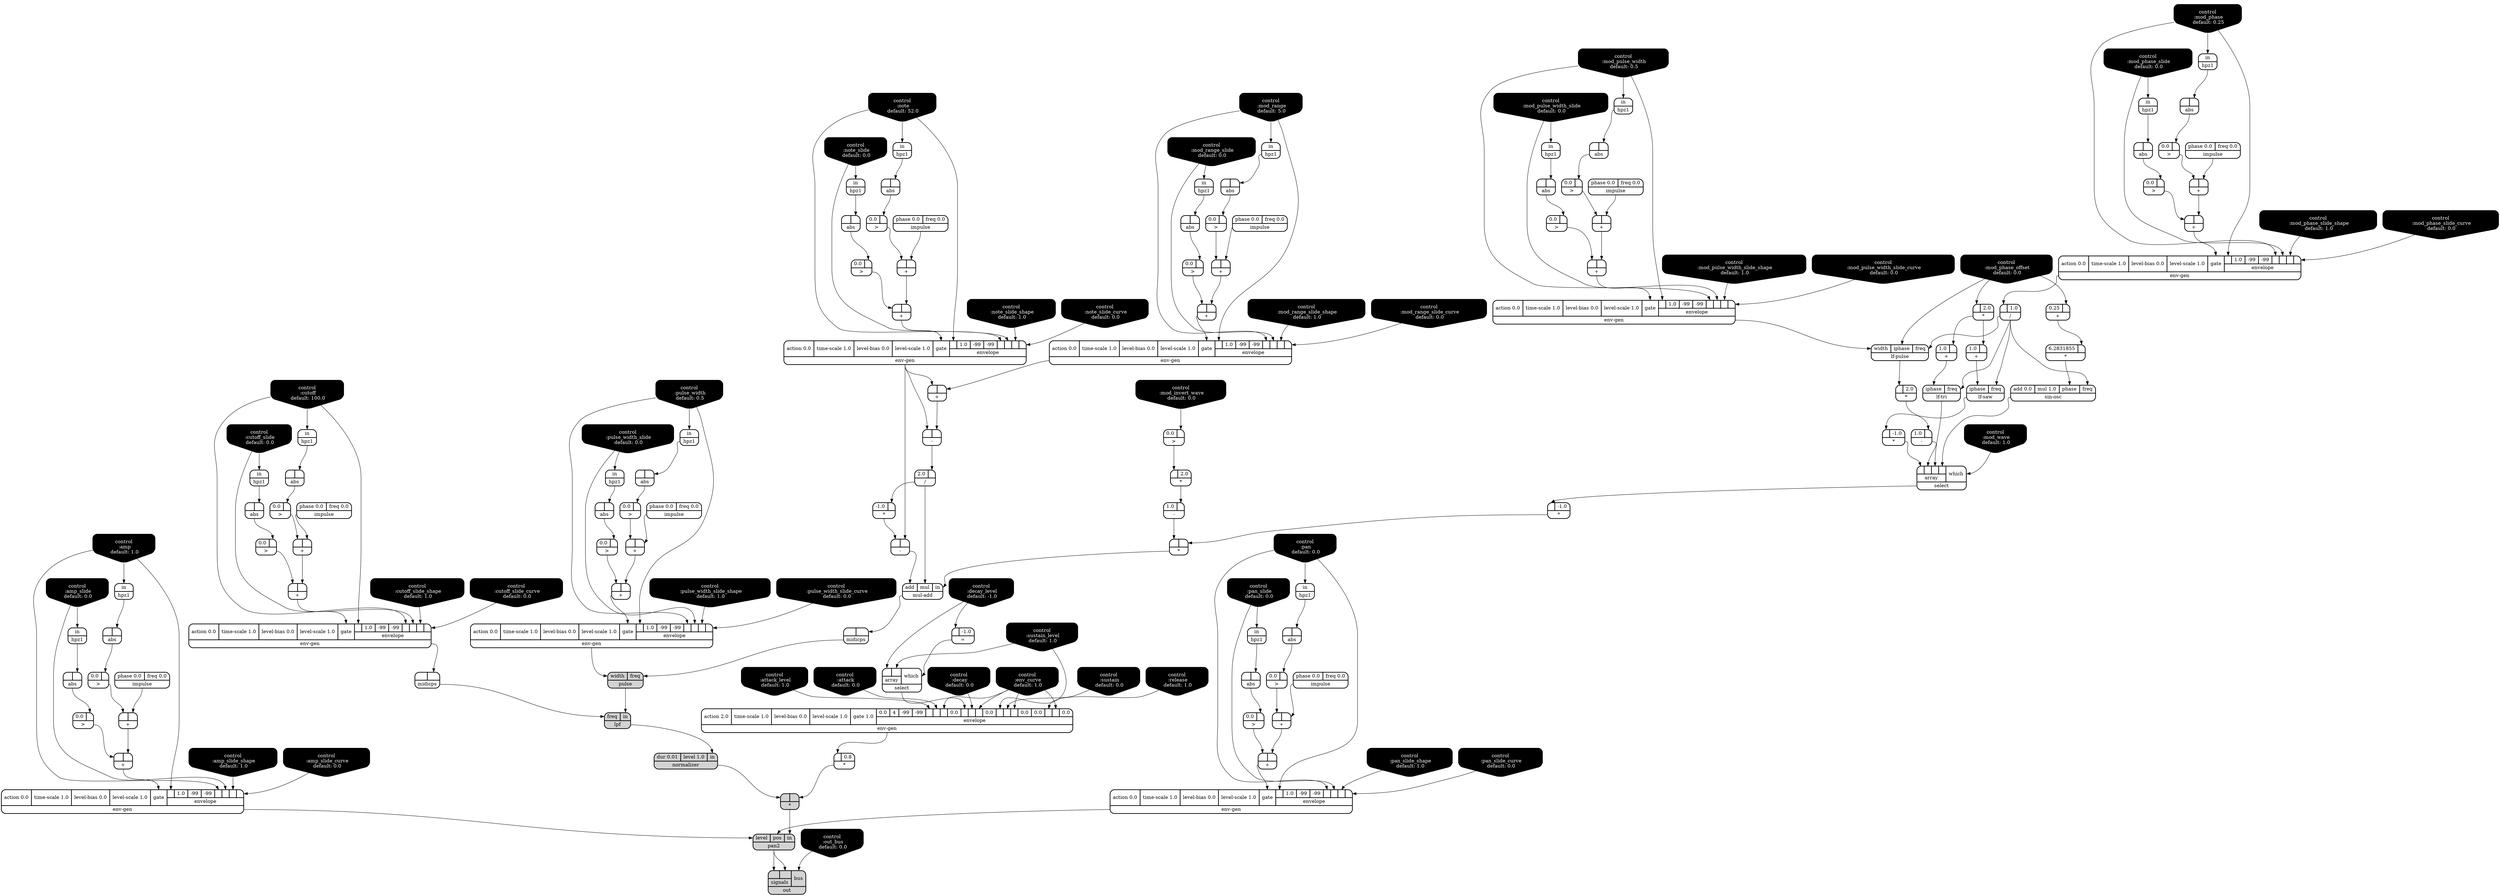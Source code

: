 digraph synthdef {
64 [label = "{{ <b> |<a> 0.8} |<__UG_NAME__>* }" style="bold, rounded" shape=record rankdir=LR];
86 [label = "{{ <b> |<a> 2.0} |<__UG_NAME__>* }" style="bold, rounded" shape=record rankdir=LR];
88 [label = "{{ <b> |<a> 2.0} |<__UG_NAME__>* }" style="bold, rounded" shape=record rankdir=LR];
91 [label = "{{ <b> |<a> -1.0} |<__UG_NAME__>* }" style="bold, rounded" shape=record rankdir=LR];
94 [label = "{{ <b> 6.2831855|<a> } |<__UG_NAME__>* }" style="bold, rounded" shape=record rankdir=LR];
97 [label = "{{ <b> |<a> -1.0} |<__UG_NAME__>* }" style="bold, rounded" shape=record rankdir=LR];
99 [label = "{{ <b> |<a> 2.0} |<__UG_NAME__>* }" style="bold, rounded" shape=record rankdir=LR];
101 [label = "{{ <b> |<a> } |<__UG_NAME__>* }" style="bold, rounded" shape=record rankdir=LR];
122 [label = "{{ <b> -1.0|<a> } |<__UG_NAME__>* }" style="bold, rounded" shape=record rankdir=LR];
148 [label = "{{ <b> |<a> } |<__UG_NAME__>* }" style="filled, bold, rounded"  shape=record rankdir=LR];
47 [label = "{{ <b> 0.25|<a> } |<__UG_NAME__>+ }" style="bold, rounded" shape=record rankdir=LR];
53 [label = "{{ <b> |<a> } |<__UG_NAME__>+ }" style="bold, rounded" shape=record rankdir=LR];
57 [label = "{{ <b> |<a> } |<__UG_NAME__>+ }" style="bold, rounded" shape=record rankdir=LR];
69 [label = "{{ <b> |<a> } |<__UG_NAME__>+ }" style="bold, rounded" shape=record rankdir=LR];
73 [label = "{{ <b> |<a> } |<__UG_NAME__>+ }" style="bold, rounded" shape=record rankdir=LR];
79 [label = "{{ <b> |<a> } |<__UG_NAME__>+ }" style="bold, rounded" shape=record rankdir=LR];
83 [label = "{{ <b> |<a> } |<__UG_NAME__>+ }" style="bold, rounded" shape=record rankdir=LR];
89 [label = "{{ <b> 1.0|<a> } |<__UG_NAME__>+ }" style="bold, rounded" shape=record rankdir=LR];
92 [label = "{{ <b> 1.0|<a> } |<__UG_NAME__>+ }" style="bold, rounded" shape=record rankdir=LR];
106 [label = "{{ <b> |<a> } |<__UG_NAME__>+ }" style="bold, rounded" shape=record rankdir=LR];
107 [label = "{{ <b> |<a> } |<__UG_NAME__>+ }" style="bold, rounded" shape=record rankdir=LR];
113 [label = "{{ <b> |<a> } |<__UG_NAME__>+ }" style="bold, rounded" shape=record rankdir=LR];
117 [label = "{{ <b> |<a> } |<__UG_NAME__>+ }" style="bold, rounded" shape=record rankdir=LR];
119 [label = "{{ <b> |<a> } |<__UG_NAME__>+ }" style="bold, rounded" shape=record rankdir=LR];
130 [label = "{{ <b> |<a> } |<__UG_NAME__>+ }" style="bold, rounded" shape=record rankdir=LR];
133 [label = "{{ <b> |<a> } |<__UG_NAME__>+ }" style="bold, rounded" shape=record rankdir=LR];
139 [label = "{{ <b> |<a> } |<__UG_NAME__>+ }" style="bold, rounded" shape=record rankdir=LR];
143 [label = "{{ <b> |<a> } |<__UG_NAME__>+ }" style="bold, rounded" shape=record rankdir=LR];
153 [label = "{{ <b> |<a> } |<__UG_NAME__>+ }" style="bold, rounded" shape=record rankdir=LR];
157 [label = "{{ <b> |<a> } |<__UG_NAME__>+ }" style="bold, rounded" shape=record rankdir=LR];
87 [label = "{{ <b> 1.0|<a> } |<__UG_NAME__>- }" style="bold, rounded" shape=record rankdir=LR];
100 [label = "{{ <b> 1.0|<a> } |<__UG_NAME__>- }" style="bold, rounded" shape=record rankdir=LR];
120 [label = "{{ <b> |<a> } |<__UG_NAME__>- }" style="bold, rounded" shape=record rankdir=LR];
123 [label = "{{ <b> |<a> } |<__UG_NAME__>- }" style="bold, rounded" shape=record rankdir=LR];
75 [label = "{{ <b> |<a> 1.0} |<__UG_NAME__>/ }" style="bold, rounded" shape=record rankdir=LR];
121 [label = "{{ <b> 2.0|<a> } |<__UG_NAME__>/ }" style="bold, rounded" shape=record rankdir=LR];
61 [label = "{{ <b> |<a> -1.0} |<__UG_NAME__>= }" style="bold, rounded" shape=record rankdir=LR];
46 [label = "{{ <b> 0.0|<a> } |<__UG_NAME__>\> }" style="bold, rounded" shape=record rankdir=LR];
52 [label = "{{ <b> 0.0|<a> } |<__UG_NAME__>\> }" style="bold, rounded" shape=record rankdir=LR];
56 [label = "{{ <b> 0.0|<a> } |<__UG_NAME__>\> }" style="bold, rounded" shape=record rankdir=LR];
68 [label = "{{ <b> 0.0|<a> } |<__UG_NAME__>\> }" style="bold, rounded" shape=record rankdir=LR];
72 [label = "{{ <b> 0.0|<a> } |<__UG_NAME__>\> }" style="bold, rounded" shape=record rankdir=LR];
78 [label = "{{ <b> 0.0|<a> } |<__UG_NAME__>\> }" style="bold, rounded" shape=record rankdir=LR];
82 [label = "{{ <b> 0.0|<a> } |<__UG_NAME__>\> }" style="bold, rounded" shape=record rankdir=LR];
98 [label = "{{ <b> 0.0|<a> } |<__UG_NAME__>\> }" style="bold, rounded" shape=record rankdir=LR];
105 [label = "{{ <b> 0.0|<a> } |<__UG_NAME__>\> }" style="bold, rounded" shape=record rankdir=LR];
112 [label = "{{ <b> 0.0|<a> } |<__UG_NAME__>\> }" style="bold, rounded" shape=record rankdir=LR];
116 [label = "{{ <b> 0.0|<a> } |<__UG_NAME__>\> }" style="bold, rounded" shape=record rankdir=LR];
129 [label = "{{ <b> 0.0|<a> } |<__UG_NAME__>\> }" style="bold, rounded" shape=record rankdir=LR];
132 [label = "{{ <b> 0.0|<a> } |<__UG_NAME__>\> }" style="bold, rounded" shape=record rankdir=LR];
138 [label = "{{ <b> 0.0|<a> } |<__UG_NAME__>\> }" style="bold, rounded" shape=record rankdir=LR];
142 [label = "{{ <b> 0.0|<a> } |<__UG_NAME__>\> }" style="bold, rounded" shape=record rankdir=LR];
152 [label = "{{ <b> 0.0|<a> } |<__UG_NAME__>\> }" style="bold, rounded" shape=record rankdir=LR];
156 [label = "{{ <b> 0.0|<a> } |<__UG_NAME__>\> }" style="bold, rounded" shape=record rankdir=LR];
45 [label = "{{ <b> |<a> } |<__UG_NAME__>abs }" style="bold, rounded" shape=record rankdir=LR];
51 [label = "{{ <b> |<a> } |<__UG_NAME__>abs }" style="bold, rounded" shape=record rankdir=LR];
55 [label = "{{ <b> |<a> } |<__UG_NAME__>abs }" style="bold, rounded" shape=record rankdir=LR];
67 [label = "{{ <b> |<a> } |<__UG_NAME__>abs }" style="bold, rounded" shape=record rankdir=LR];
71 [label = "{{ <b> |<a> } |<__UG_NAME__>abs }" style="bold, rounded" shape=record rankdir=LR];
77 [label = "{{ <b> |<a> } |<__UG_NAME__>abs }" style="bold, rounded" shape=record rankdir=LR];
81 [label = "{{ <b> |<a> } |<__UG_NAME__>abs }" style="bold, rounded" shape=record rankdir=LR];
104 [label = "{{ <b> |<a> } |<__UG_NAME__>abs }" style="bold, rounded" shape=record rankdir=LR];
111 [label = "{{ <b> |<a> } |<__UG_NAME__>abs }" style="bold, rounded" shape=record rankdir=LR];
115 [label = "{{ <b> |<a> } |<__UG_NAME__>abs }" style="bold, rounded" shape=record rankdir=LR];
127 [label = "{{ <b> |<a> } |<__UG_NAME__>abs }" style="bold, rounded" shape=record rankdir=LR];
131 [label = "{{ <b> |<a> } |<__UG_NAME__>abs }" style="bold, rounded" shape=record rankdir=LR];
137 [label = "{{ <b> |<a> } |<__UG_NAME__>abs }" style="bold, rounded" shape=record rankdir=LR];
141 [label = "{{ <b> |<a> } |<__UG_NAME__>abs }" style="bold, rounded" shape=record rankdir=LR];
151 [label = "{{ <b> |<a> } |<__UG_NAME__>abs }" style="bold, rounded" shape=record rankdir=LR];
155 [label = "{{ <b> |<a> } |<__UG_NAME__>abs }" style="bold, rounded" shape=record rankdir=LR];
0 [label = "control
 :note
 default: 52.0" shape=invhouse style="rounded, filled, bold" fillcolor=black fontcolor=white ]; 
1 [label = "control
 :note_slide
 default: 0.0" shape=invhouse style="rounded, filled, bold" fillcolor=black fontcolor=white ]; 
2 [label = "control
 :note_slide_shape
 default: 1.0" shape=invhouse style="rounded, filled, bold" fillcolor=black fontcolor=white ]; 
3 [label = "control
 :note_slide_curve
 default: 0.0" shape=invhouse style="rounded, filled, bold" fillcolor=black fontcolor=white ]; 
4 [label = "control
 :amp
 default: 1.0" shape=invhouse style="rounded, filled, bold" fillcolor=black fontcolor=white ]; 
5 [label = "control
 :amp_slide
 default: 0.0" shape=invhouse style="rounded, filled, bold" fillcolor=black fontcolor=white ]; 
6 [label = "control
 :amp_slide_shape
 default: 1.0" shape=invhouse style="rounded, filled, bold" fillcolor=black fontcolor=white ]; 
7 [label = "control
 :amp_slide_curve
 default: 0.0" shape=invhouse style="rounded, filled, bold" fillcolor=black fontcolor=white ]; 
8 [label = "control
 :pan
 default: 0.0" shape=invhouse style="rounded, filled, bold" fillcolor=black fontcolor=white ]; 
9 [label = "control
 :pan_slide
 default: 0.0" shape=invhouse style="rounded, filled, bold" fillcolor=black fontcolor=white ]; 
10 [label = "control
 :pan_slide_shape
 default: 1.0" shape=invhouse style="rounded, filled, bold" fillcolor=black fontcolor=white ]; 
11 [label = "control
 :pan_slide_curve
 default: 0.0" shape=invhouse style="rounded, filled, bold" fillcolor=black fontcolor=white ]; 
12 [label = "control
 :attack
 default: 0.0" shape=invhouse style="rounded, filled, bold" fillcolor=black fontcolor=white ]; 
13 [label = "control
 :decay
 default: 0.0" shape=invhouse style="rounded, filled, bold" fillcolor=black fontcolor=white ]; 
14 [label = "control
 :sustain
 default: 0.0" shape=invhouse style="rounded, filled, bold" fillcolor=black fontcolor=white ]; 
15 [label = "control
 :release
 default: 1.0" shape=invhouse style="rounded, filled, bold" fillcolor=black fontcolor=white ]; 
16 [label = "control
 :attack_level
 default: 1.0" shape=invhouse style="rounded, filled, bold" fillcolor=black fontcolor=white ]; 
17 [label = "control
 :decay_level
 default: -1.0" shape=invhouse style="rounded, filled, bold" fillcolor=black fontcolor=white ]; 
18 [label = "control
 :sustain_level
 default: 1.0" shape=invhouse style="rounded, filled, bold" fillcolor=black fontcolor=white ]; 
19 [label = "control
 :env_curve
 default: 1.0" shape=invhouse style="rounded, filled, bold" fillcolor=black fontcolor=white ]; 
20 [label = "control
 :cutoff
 default: 100.0" shape=invhouse style="rounded, filled, bold" fillcolor=black fontcolor=white ]; 
21 [label = "control
 :cutoff_slide
 default: 0.0" shape=invhouse style="rounded, filled, bold" fillcolor=black fontcolor=white ]; 
22 [label = "control
 :cutoff_slide_shape
 default: 1.0" shape=invhouse style="rounded, filled, bold" fillcolor=black fontcolor=white ]; 
23 [label = "control
 :cutoff_slide_curve
 default: 0.0" shape=invhouse style="rounded, filled, bold" fillcolor=black fontcolor=white ]; 
24 [label = "control
 :mod_phase
 default: 0.25" shape=invhouse style="rounded, filled, bold" fillcolor=black fontcolor=white ]; 
25 [label = "control
 :mod_phase_slide
 default: 0.0" shape=invhouse style="rounded, filled, bold" fillcolor=black fontcolor=white ]; 
26 [label = "control
 :mod_phase_slide_shape
 default: 1.0" shape=invhouse style="rounded, filled, bold" fillcolor=black fontcolor=white ]; 
27 [label = "control
 :mod_phase_slide_curve
 default: 0.0" shape=invhouse style="rounded, filled, bold" fillcolor=black fontcolor=white ]; 
28 [label = "control
 :mod_range
 default: 5.0" shape=invhouse style="rounded, filled, bold" fillcolor=black fontcolor=white ]; 
29 [label = "control
 :mod_range_slide
 default: 0.0" shape=invhouse style="rounded, filled, bold" fillcolor=black fontcolor=white ]; 
30 [label = "control
 :mod_range_slide_shape
 default: 1.0" shape=invhouse style="rounded, filled, bold" fillcolor=black fontcolor=white ]; 
31 [label = "control
 :mod_range_slide_curve
 default: 0.0" shape=invhouse style="rounded, filled, bold" fillcolor=black fontcolor=white ]; 
32 [label = "control
 :mod_pulse_width
 default: 0.5" shape=invhouse style="rounded, filled, bold" fillcolor=black fontcolor=white ]; 
33 [label = "control
 :mod_pulse_width_slide
 default: 0.0" shape=invhouse style="rounded, filled, bold" fillcolor=black fontcolor=white ]; 
34 [label = "control
 :mod_pulse_width_slide_shape
 default: 1.0" shape=invhouse style="rounded, filled, bold" fillcolor=black fontcolor=white ]; 
35 [label = "control
 :mod_pulse_width_slide_curve
 default: 0.0" shape=invhouse style="rounded, filled, bold" fillcolor=black fontcolor=white ]; 
36 [label = "control
 :mod_phase_offset
 default: 0.0" shape=invhouse style="rounded, filled, bold" fillcolor=black fontcolor=white ]; 
37 [label = "control
 :mod_wave
 default: 1.0" shape=invhouse style="rounded, filled, bold" fillcolor=black fontcolor=white ]; 
38 [label = "control
 :mod_invert_wave
 default: 0.0" shape=invhouse style="rounded, filled, bold" fillcolor=black fontcolor=white ]; 
39 [label = "control
 :pulse_width
 default: 0.5" shape=invhouse style="rounded, filled, bold" fillcolor=black fontcolor=white ]; 
40 [label = "control
 :pulse_width_slide
 default: 0.0" shape=invhouse style="rounded, filled, bold" fillcolor=black fontcolor=white ]; 
41 [label = "control
 :pulse_width_slide_shape
 default: 1.0" shape=invhouse style="rounded, filled, bold" fillcolor=black fontcolor=white ]; 
42 [label = "control
 :pulse_width_slide_curve
 default: 0.0" shape=invhouse style="rounded, filled, bold" fillcolor=black fontcolor=white ]; 
43 [label = "control
 :out_bus
 default: 0.0" shape=invhouse style="rounded, filled, bold" fillcolor=black fontcolor=white ]; 
58 [label = "{{ <action> action 0.0|<time____scale> time-scale 1.0|<level____bias> level-bias 0.0|<level____scale> level-scale 1.0|<gate> gate|{{<envelope___control___0>|1.0|-99|-99|<envelope___control___4>|<envelope___control___5>|<envelope___control___6>|<envelope___control___7>}|envelope}} |<__UG_NAME__>env-gen }" style="bold, rounded" shape=record rankdir=LR];
63 [label = "{{ <action> action 2.0|<time____scale> time-scale 1.0|<level____bias> level-bias 0.0|<level____scale> level-scale 1.0|<gate> gate 1.0|{{0.0|4|-99|-99|<envelope___control___4>|<envelope___control___5>|<envelope___control___6>|0.0|<envelope___select___8>|<envelope___control___9>|<envelope___control___10>|0.0|<envelope___control___12>|<envelope___control___13>|<envelope___control___14>|0.0|0.0|<envelope___control___17>|<envelope___control___18>|0.0}|envelope}} |<__UG_NAME__>env-gen }" style="bold, rounded" shape=record rankdir=LR];
74 [label = "{{ <action> action 0.0|<time____scale> time-scale 1.0|<level____bias> level-bias 0.0|<level____scale> level-scale 1.0|<gate> gate|{{<envelope___control___0>|1.0|-99|-99|<envelope___control___4>|<envelope___control___5>|<envelope___control___6>|<envelope___control___7>}|envelope}} |<__UG_NAME__>env-gen }" style="bold, rounded" shape=record rankdir=LR];
84 [label = "{{ <action> action 0.0|<time____scale> time-scale 1.0|<level____bias> level-bias 0.0|<level____scale> level-scale 1.0|<gate> gate|{{<envelope___control___0>|1.0|-99|-99|<envelope___control___4>|<envelope___control___5>|<envelope___control___6>|<envelope___control___7>}|envelope}} |<__UG_NAME__>env-gen }" style="bold, rounded" shape=record rankdir=LR];
108 [label = "{{ <action> action 0.0|<time____scale> time-scale 1.0|<level____bias> level-bias 0.0|<level____scale> level-scale 1.0|<gate> gate|{{<envelope___control___0>|1.0|-99|-99|<envelope___control___4>|<envelope___control___5>|<envelope___control___6>|<envelope___control___7>}|envelope}} |<__UG_NAME__>env-gen }" style="bold, rounded" shape=record rankdir=LR];
118 [label = "{{ <action> action 0.0|<time____scale> time-scale 1.0|<level____bias> level-bias 0.0|<level____scale> level-scale 1.0|<gate> gate|{{<envelope___control___0>|1.0|-99|-99|<envelope___control___4>|<envelope___control___5>|<envelope___control___6>|<envelope___control___7>}|envelope}} |<__UG_NAME__>env-gen }" style="bold, rounded" shape=record rankdir=LR];
134 [label = "{{ <action> action 0.0|<time____scale> time-scale 1.0|<level____bias> level-bias 0.0|<level____scale> level-scale 1.0|<gate> gate|{{<envelope___control___0>|1.0|-99|-99|<envelope___control___4>|<envelope___control___5>|<envelope___control___6>|<envelope___control___7>}|envelope}} |<__UG_NAME__>env-gen }" style="bold, rounded" shape=record rankdir=LR];
144 [label = "{{ <action> action 0.0|<time____scale> time-scale 1.0|<level____bias> level-bias 0.0|<level____scale> level-scale 1.0|<gate> gate|{{<envelope___control___0>|1.0|-99|-99|<envelope___control___4>|<envelope___control___5>|<envelope___control___6>|<envelope___control___7>}|envelope}} |<__UG_NAME__>env-gen }" style="bold, rounded" shape=record rankdir=LR];
158 [label = "{{ <action> action 0.0|<time____scale> time-scale 1.0|<level____bias> level-bias 0.0|<level____scale> level-scale 1.0|<gate> gate|{{<envelope___control___0>|1.0|-99|-99|<envelope___control___4>|<envelope___control___5>|<envelope___control___6>|<envelope___control___7>}|envelope}} |<__UG_NAME__>env-gen }" style="bold, rounded" shape=record rankdir=LR];
44 [label = "{{ <in> in} |<__UG_NAME__>hpz1 }" style="bold, rounded" shape=record rankdir=LR];
48 [label = "{{ <in> in} |<__UG_NAME__>hpz1 }" style="bold, rounded" shape=record rankdir=LR];
49 [label = "{{ <in> in} |<__UG_NAME__>hpz1 }" style="bold, rounded" shape=record rankdir=LR];
54 [label = "{{ <in> in} |<__UG_NAME__>hpz1 }" style="bold, rounded" shape=record rankdir=LR];
66 [label = "{{ <in> in} |<__UG_NAME__>hpz1 }" style="bold, rounded" shape=record rankdir=LR];
70 [label = "{{ <in> in} |<__UG_NAME__>hpz1 }" style="bold, rounded" shape=record rankdir=LR];
76 [label = "{{ <in> in} |<__UG_NAME__>hpz1 }" style="bold, rounded" shape=record rankdir=LR];
80 [label = "{{ <in> in} |<__UG_NAME__>hpz1 }" style="bold, rounded" shape=record rankdir=LR];
103 [label = "{{ <in> in} |<__UG_NAME__>hpz1 }" style="bold, rounded" shape=record rankdir=LR];
110 [label = "{{ <in> in} |<__UG_NAME__>hpz1 }" style="bold, rounded" shape=record rankdir=LR];
114 [label = "{{ <in> in} |<__UG_NAME__>hpz1 }" style="bold, rounded" shape=record rankdir=LR];
126 [label = "{{ <in> in} |<__UG_NAME__>hpz1 }" style="bold, rounded" shape=record rankdir=LR];
136 [label = "{{ <in> in} |<__UG_NAME__>hpz1 }" style="bold, rounded" shape=record rankdir=LR];
140 [label = "{{ <in> in} |<__UG_NAME__>hpz1 }" style="bold, rounded" shape=record rankdir=LR];
150 [label = "{{ <in> in} |<__UG_NAME__>hpz1 }" style="bold, rounded" shape=record rankdir=LR];
154 [label = "{{ <in> in} |<__UG_NAME__>hpz1 }" style="bold, rounded" shape=record rankdir=LR];
50 [label = "{{ <phase> phase 0.0|<freq> freq 0.0} |<__UG_NAME__>impulse }" style="bold, rounded" shape=record rankdir=LR];
59 [label = "{{ <phase> phase 0.0|<freq> freq 0.0} |<__UG_NAME__>impulse }" style="bold, rounded" shape=record rankdir=LR];
60 [label = "{{ <phase> phase 0.0|<freq> freq 0.0} |<__UG_NAME__>impulse }" style="bold, rounded" shape=record rankdir=LR];
65 [label = "{{ <phase> phase 0.0|<freq> freq 0.0} |<__UG_NAME__>impulse }" style="bold, rounded" shape=record rankdir=LR];
102 [label = "{{ <phase> phase 0.0|<freq> freq 0.0} |<__UG_NAME__>impulse }" style="bold, rounded" shape=record rankdir=LR];
109 [label = "{{ <phase> phase 0.0|<freq> freq 0.0} |<__UG_NAME__>impulse }" style="bold, rounded" shape=record rankdir=LR];
128 [label = "{{ <phase> phase 0.0|<freq> freq 0.0} |<__UG_NAME__>impulse }" style="bold, rounded" shape=record rankdir=LR];
149 [label = "{{ <phase> phase 0.0|<freq> freq 0.0} |<__UG_NAME__>impulse }" style="bold, rounded" shape=record rankdir=LR];
85 [label = "{{ <width> width|<iphase> iphase|<freq> freq} |<__UG_NAME__>lf-pulse }" style="bold, rounded" shape=record rankdir=LR];
90 [label = "{{ <iphase> iphase|<freq> freq} |<__UG_NAME__>lf-saw }" style="bold, rounded" shape=record rankdir=LR];
93 [label = "{{ <iphase> iphase|<freq> freq} |<__UG_NAME__>lf-tri }" style="bold, rounded" shape=record rankdir=LR];
146 [label = "{{ <freq> freq|<in> in} |<__UG_NAME__>lpf }" style="filled, bold, rounded"  shape=record rankdir=LR];
125 [label = "{{ <b> |<a> } |<__UG_NAME__>midicps }" style="bold, rounded" shape=record rankdir=LR];
135 [label = "{{ <b> |<a> } |<__UG_NAME__>midicps }" style="bold, rounded" shape=record rankdir=LR];
124 [label = "{{ <add> add|<mul> mul|<in> in} |<__UG_NAME__>mul-add }" style="bold, rounded" shape=record rankdir=LR];
147 [label = "{{ <dur> dur 0.01|<level> level 1.0|<in> in} |<__UG_NAME__>normalizer }" style="filled, bold, rounded"  shape=record rankdir=LR];
160 [label = "{{ {{<signals___pan2___0>|<signals___pan2___1>}|signals}|<bus> bus} |<__UG_NAME__>out }" style="filled, bold, rounded"  shape=record rankdir=LR];
159 [label = "{{ <level> level|<pos> pos|<in> in} |<__UG_NAME__>pan2 }" style="filled, bold, rounded"  shape=record rankdir=LR];
145 [label = "{{ <width> width|<freq> freq} |<__UG_NAME__>pulse }" style="filled, bold, rounded"  shape=record rankdir=LR];
62 [label = "{{ {{<array___control___0>|<array___control___1>}|array}|<which> which} |<__UG_NAME__>select }" style="bold, rounded" shape=record rankdir=LR];
96 [label = "{{ {{<array___binary____op____u____gen___0>|<array___binary____op____u____gen___1>|<array___lf____tri___2>|<array___sin____osc___3>}|array}|<which> which} |<__UG_NAME__>select }" style="bold, rounded" shape=record rankdir=LR];
95 [label = "{{ <add> add 0.0|<mul> mul 1.0|<phase> phase|<freq> freq} |<__UG_NAME__>sin-osc }" style="bold, rounded" shape=record rankdir=LR];

63:__UG_NAME__ -> 64:b ;
85:__UG_NAME__ -> 86:b ;
36:__UG_NAME__ -> 88:b ;
90:__UG_NAME__ -> 91:b ;
47:__UG_NAME__ -> 94:a ;
96:__UG_NAME__ -> 97:b ;
98:__UG_NAME__ -> 99:b ;
97:__UG_NAME__ -> 101:a ;
100:__UG_NAME__ -> 101:b ;
121:__UG_NAME__ -> 122:a ;
64:__UG_NAME__ -> 148:a ;
147:__UG_NAME__ -> 148:b ;
36:__UG_NAME__ -> 47:a ;
50:__UG_NAME__ -> 53:a ;
52:__UG_NAME__ -> 53:b ;
53:__UG_NAME__ -> 57:a ;
56:__UG_NAME__ -> 57:b ;
65:__UG_NAME__ -> 69:a ;
68:__UG_NAME__ -> 69:b ;
69:__UG_NAME__ -> 73:a ;
72:__UG_NAME__ -> 73:b ;
59:__UG_NAME__ -> 79:a ;
78:__UG_NAME__ -> 79:b ;
79:__UG_NAME__ -> 83:a ;
82:__UG_NAME__ -> 83:b ;
88:__UG_NAME__ -> 89:a ;
88:__UG_NAME__ -> 92:a ;
102:__UG_NAME__ -> 106:a ;
105:__UG_NAME__ -> 106:b ;
106:__UG_NAME__ -> 107:a ;
46:__UG_NAME__ -> 107:b ;
109:__UG_NAME__ -> 113:a ;
112:__UG_NAME__ -> 113:b ;
113:__UG_NAME__ -> 117:a ;
116:__UG_NAME__ -> 117:b ;
108:__UG_NAME__ -> 119:a ;
118:__UG_NAME__ -> 119:b ;
128:__UG_NAME__ -> 130:a ;
129:__UG_NAME__ -> 130:b ;
130:__UG_NAME__ -> 133:a ;
132:__UG_NAME__ -> 133:b ;
60:__UG_NAME__ -> 139:a ;
138:__UG_NAME__ -> 139:b ;
139:__UG_NAME__ -> 143:a ;
142:__UG_NAME__ -> 143:b ;
149:__UG_NAME__ -> 153:a ;
152:__UG_NAME__ -> 153:b ;
153:__UG_NAME__ -> 157:a ;
156:__UG_NAME__ -> 157:b ;
86:__UG_NAME__ -> 87:a ;
99:__UG_NAME__ -> 100:a ;
119:__UG_NAME__ -> 120:a ;
118:__UG_NAME__ -> 120:b ;
118:__UG_NAME__ -> 123:a ;
122:__UG_NAME__ -> 123:b ;
74:__UG_NAME__ -> 75:b ;
120:__UG_NAME__ -> 121:a ;
17:__UG_NAME__ -> 61:b ;
45:__UG_NAME__ -> 46:a ;
51:__UG_NAME__ -> 52:a ;
55:__UG_NAME__ -> 56:a ;
67:__UG_NAME__ -> 68:a ;
71:__UG_NAME__ -> 72:a ;
77:__UG_NAME__ -> 78:a ;
81:__UG_NAME__ -> 82:a ;
38:__UG_NAME__ -> 98:a ;
104:__UG_NAME__ -> 105:a ;
111:__UG_NAME__ -> 112:a ;
115:__UG_NAME__ -> 116:a ;
127:__UG_NAME__ -> 129:a ;
131:__UG_NAME__ -> 132:a ;
137:__UG_NAME__ -> 138:a ;
141:__UG_NAME__ -> 142:a ;
151:__UG_NAME__ -> 152:a ;
155:__UG_NAME__ -> 156:a ;
44:__UG_NAME__ -> 45:a ;
48:__UG_NAME__ -> 51:a ;
54:__UG_NAME__ -> 55:a ;
66:__UG_NAME__ -> 67:a ;
70:__UG_NAME__ -> 71:a ;
76:__UG_NAME__ -> 77:a ;
80:__UG_NAME__ -> 81:a ;
103:__UG_NAME__ -> 104:a ;
110:__UG_NAME__ -> 111:a ;
114:__UG_NAME__ -> 115:a ;
126:__UG_NAME__ -> 127:a ;
49:__UG_NAME__ -> 131:a ;
136:__UG_NAME__ -> 137:a ;
140:__UG_NAME__ -> 141:a ;
150:__UG_NAME__ -> 151:a ;
154:__UG_NAME__ -> 155:a ;
4:__UG_NAME__ -> 58:envelope___control___0 ;
4:__UG_NAME__ -> 58:envelope___control___4 ;
5:__UG_NAME__ -> 58:envelope___control___5 ;
6:__UG_NAME__ -> 58:envelope___control___6 ;
7:__UG_NAME__ -> 58:envelope___control___7 ;
57:__UG_NAME__ -> 58:gate ;
16:__UG_NAME__ -> 63:envelope___control___4 ;
12:__UG_NAME__ -> 63:envelope___control___5 ;
19:__UG_NAME__ -> 63:envelope___control___6 ;
62:__UG_NAME__ -> 63:envelope___select___8 ;
13:__UG_NAME__ -> 63:envelope___control___9 ;
19:__UG_NAME__ -> 63:envelope___control___10 ;
18:__UG_NAME__ -> 63:envelope___control___12 ;
14:__UG_NAME__ -> 63:envelope___control___13 ;
19:__UG_NAME__ -> 63:envelope___control___14 ;
15:__UG_NAME__ -> 63:envelope___control___17 ;
19:__UG_NAME__ -> 63:envelope___control___18 ;
24:__UG_NAME__ -> 74:envelope___control___0 ;
24:__UG_NAME__ -> 74:envelope___control___4 ;
25:__UG_NAME__ -> 74:envelope___control___5 ;
26:__UG_NAME__ -> 74:envelope___control___6 ;
27:__UG_NAME__ -> 74:envelope___control___7 ;
73:__UG_NAME__ -> 74:gate ;
32:__UG_NAME__ -> 84:envelope___control___0 ;
32:__UG_NAME__ -> 84:envelope___control___4 ;
33:__UG_NAME__ -> 84:envelope___control___5 ;
34:__UG_NAME__ -> 84:envelope___control___6 ;
35:__UG_NAME__ -> 84:envelope___control___7 ;
83:__UG_NAME__ -> 84:gate ;
28:__UG_NAME__ -> 108:envelope___control___0 ;
28:__UG_NAME__ -> 108:envelope___control___4 ;
29:__UG_NAME__ -> 108:envelope___control___5 ;
30:__UG_NAME__ -> 108:envelope___control___6 ;
31:__UG_NAME__ -> 108:envelope___control___7 ;
107:__UG_NAME__ -> 108:gate ;
0:__UG_NAME__ -> 118:envelope___control___0 ;
0:__UG_NAME__ -> 118:envelope___control___4 ;
1:__UG_NAME__ -> 118:envelope___control___5 ;
2:__UG_NAME__ -> 118:envelope___control___6 ;
3:__UG_NAME__ -> 118:envelope___control___7 ;
117:__UG_NAME__ -> 118:gate ;
20:__UG_NAME__ -> 134:envelope___control___0 ;
20:__UG_NAME__ -> 134:envelope___control___4 ;
21:__UG_NAME__ -> 134:envelope___control___5 ;
22:__UG_NAME__ -> 134:envelope___control___6 ;
23:__UG_NAME__ -> 134:envelope___control___7 ;
133:__UG_NAME__ -> 134:gate ;
39:__UG_NAME__ -> 144:envelope___control___0 ;
39:__UG_NAME__ -> 144:envelope___control___4 ;
40:__UG_NAME__ -> 144:envelope___control___5 ;
41:__UG_NAME__ -> 144:envelope___control___6 ;
42:__UG_NAME__ -> 144:envelope___control___7 ;
143:__UG_NAME__ -> 144:gate ;
8:__UG_NAME__ -> 158:envelope___control___0 ;
8:__UG_NAME__ -> 158:envelope___control___4 ;
9:__UG_NAME__ -> 158:envelope___control___5 ;
10:__UG_NAME__ -> 158:envelope___control___6 ;
11:__UG_NAME__ -> 158:envelope___control___7 ;
157:__UG_NAME__ -> 158:gate ;
29:__UG_NAME__ -> 44:in ;
4:__UG_NAME__ -> 48:in ;
21:__UG_NAME__ -> 49:in ;
5:__UG_NAME__ -> 54:in ;
24:__UG_NAME__ -> 66:in ;
25:__UG_NAME__ -> 70:in ;
32:__UG_NAME__ -> 76:in ;
33:__UG_NAME__ -> 80:in ;
28:__UG_NAME__ -> 103:in ;
0:__UG_NAME__ -> 110:in ;
1:__UG_NAME__ -> 114:in ;
20:__UG_NAME__ -> 126:in ;
39:__UG_NAME__ -> 136:in ;
40:__UG_NAME__ -> 140:in ;
8:__UG_NAME__ -> 150:in ;
9:__UG_NAME__ -> 154:in ;
75:__UG_NAME__ -> 85:freq ;
36:__UG_NAME__ -> 85:iphase ;
84:__UG_NAME__ -> 85:width ;
75:__UG_NAME__ -> 90:freq ;
89:__UG_NAME__ -> 90:iphase ;
75:__UG_NAME__ -> 93:freq ;
92:__UG_NAME__ -> 93:iphase ;
145:__UG_NAME__ -> 146:in ;
135:__UG_NAME__ -> 146:freq ;
124:__UG_NAME__ -> 125:a ;
134:__UG_NAME__ -> 135:a ;
101:__UG_NAME__ -> 124:in ;
121:__UG_NAME__ -> 124:mul ;
123:__UG_NAME__ -> 124:add ;
146:__UG_NAME__ -> 147:in ;
43:__UG_NAME__ -> 160:bus ;
159:__UG_NAME__ -> 160:signals___pan2___0 ;
159:__UG_NAME__ -> 160:signals___pan2___1 ;
148:__UG_NAME__ -> 159:in ;
158:__UG_NAME__ -> 159:pos ;
58:__UG_NAME__ -> 159:level ;
125:__UG_NAME__ -> 145:freq ;
144:__UG_NAME__ -> 145:width ;
61:__UG_NAME__ -> 62:which ;
17:__UG_NAME__ -> 62:array___control___0 ;
18:__UG_NAME__ -> 62:array___control___1 ;
37:__UG_NAME__ -> 96:which ;
91:__UG_NAME__ -> 96:array___binary____op____u____gen___0 ;
87:__UG_NAME__ -> 96:array___binary____op____u____gen___1 ;
93:__UG_NAME__ -> 96:array___lf____tri___2 ;
95:__UG_NAME__ -> 96:array___sin____osc___3 ;
75:__UG_NAME__ -> 95:freq ;
94:__UG_NAME__ -> 95:phase ;

}